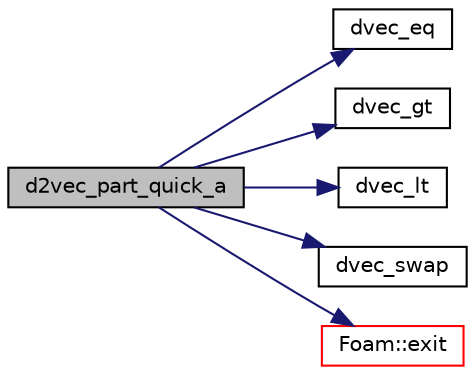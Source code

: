 digraph "d2vec_part_quick_a"
{
  bgcolor="transparent";
  edge [fontname="Helvetica",fontsize="10",labelfontname="Helvetica",labelfontsize="10"];
  node [fontname="Helvetica",fontsize="10",shape=record];
  rankdir="LR";
  Node1 [label="d2vec_part_quick_a",height=0.2,width=0.4,color="black", fillcolor="grey75", style="filled", fontcolor="black"];
  Node1 -> Node2 [color="midnightblue",fontsize="10",style="solid",fontname="Helvetica"];
  Node2 [label="dvec_eq",height=0.2,width=0.4,color="black",URL="$a07496.html#aa1c0c10cfa881881dff3c92f6d59b738"];
  Node1 -> Node3 [color="midnightblue",fontsize="10",style="solid",fontname="Helvetica"];
  Node3 [label="dvec_gt",height=0.2,width=0.4,color="black",URL="$a07496.html#af8bfb1221fe3f33bb37e1e4fdfc3041f"];
  Node1 -> Node4 [color="midnightblue",fontsize="10",style="solid",fontname="Helvetica"];
  Node4 [label="dvec_lt",height=0.2,width=0.4,color="black",URL="$a07496.html#a68a9bd0131f0567e1de125e24fa1c55a"];
  Node1 -> Node5 [color="midnightblue",fontsize="10",style="solid",fontname="Helvetica"];
  Node5 [label="dvec_swap",height=0.2,width=0.4,color="black",URL="$a07496.html#aa2a66631a345b7485e53ef34f39fc23c"];
  Node1 -> Node6 [color="midnightblue",fontsize="10",style="solid",fontname="Helvetica"];
  Node6 [label="Foam::exit",height=0.2,width=0.4,color="red",URL="$a10725.html#a06ca7250d8e89caf05243ec094843642"];
}
